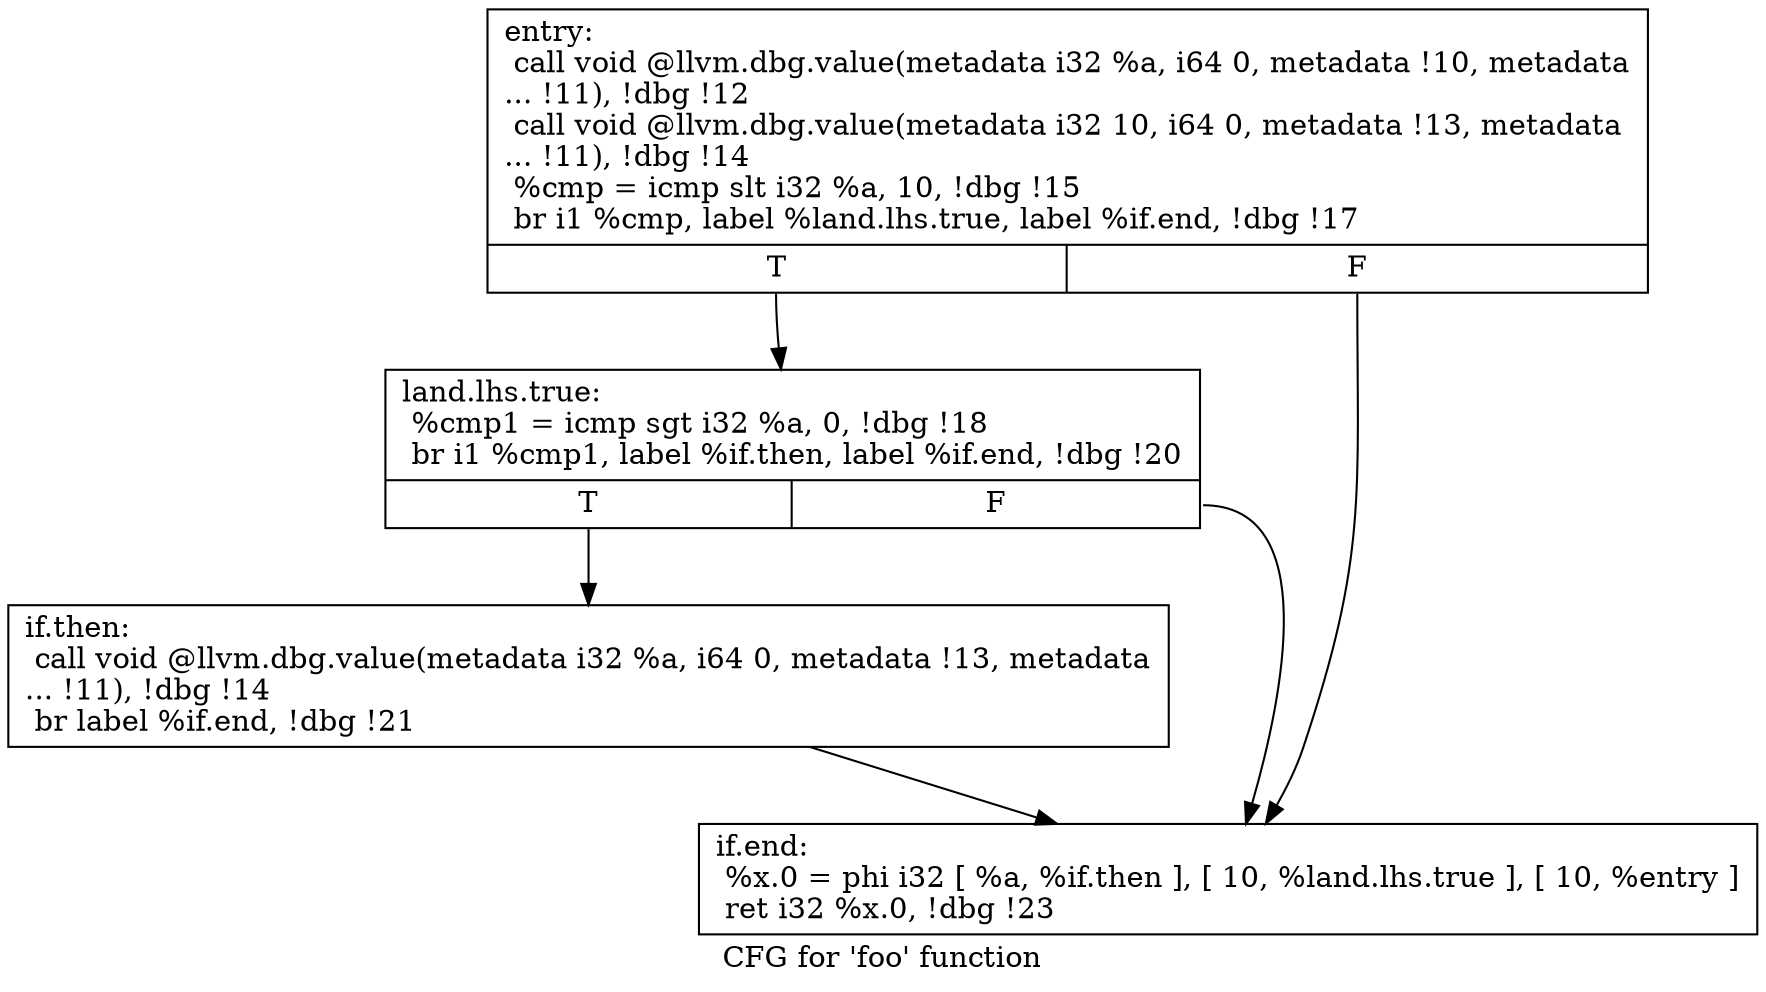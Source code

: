 digraph "CFG for 'foo' function" {
	label="CFG for 'foo' function";

	Node0x727f5d0 [shape=record,label="{entry:\l  call void @llvm.dbg.value(metadata i32 %a, i64 0, metadata !10, metadata\l... !11), !dbg !12\l  call void @llvm.dbg.value(metadata i32 10, i64 0, metadata !13, metadata\l... !11), !dbg !14\l  %cmp = icmp slt i32 %a, 10, !dbg !15\l  br i1 %cmp, label %land.lhs.true, label %if.end, !dbg !17\l|{<s0>T|<s1>F}}"];
	Node0x727f5d0:s0 -> Node0x7284080;
	Node0x727f5d0:s1 -> Node0x7284140;
	Node0x7284080 [shape=record,label="{land.lhs.true:                                    \l  %cmp1 = icmp sgt i32 %a, 0, !dbg !18\l  br i1 %cmp1, label %if.then, label %if.end, !dbg !20\l|{<s0>T|<s1>F}}"];
	Node0x7284080:s0 -> Node0x72845f0;
	Node0x7284080:s1 -> Node0x7284140;
	Node0x72845f0 [shape=record,label="{if.then:                                          \l  call void @llvm.dbg.value(metadata i32 %a, i64 0, metadata !13, metadata\l... !11), !dbg !14\l  br label %if.end, !dbg !21\l}"];
	Node0x72845f0 -> Node0x7284140;
	Node0x7284140 [shape=record,label="{if.end:                                           \l  %x.0 = phi i32 [ %a, %if.then ], [ 10, %land.lhs.true ], [ 10, %entry ]\l  ret i32 %x.0, !dbg !23\l}"];
}
